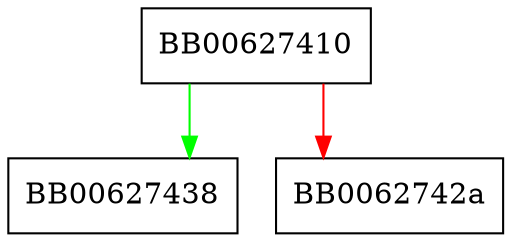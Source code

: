 digraph PKCS7_cert_from_signer_info {
  node [shape="box"];
  graph [splines=ortho];
  BB00627410 -> BB00627438 [color="green"];
  BB00627410 -> BB0062742a [color="red"];
}